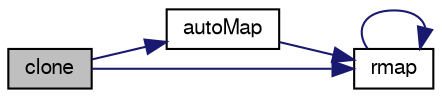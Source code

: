 digraph "clone"
{
  bgcolor="transparent";
  edge [fontname="FreeSans",fontsize="10",labelfontname="FreeSans",labelfontsize="10"];
  node [fontname="FreeSans",fontsize="10",shape=record];
  rankdir="LR";
  Node22 [label="clone",height=0.2,width=0.4,color="black", fillcolor="grey75", style="filled", fontcolor="black"];
  Node22 -> Node23 [color="midnightblue",fontsize="10",style="solid",fontname="FreeSans"];
  Node23 [label="autoMap",height=0.2,width=0.4,color="black",URL="$a22118.html#a0ab0c43ce90d756c88dd81e3d0a9eef5",tooltip="Map (and resize as needed) from self given a mapping object. "];
  Node23 -> Node24 [color="midnightblue",fontsize="10",style="solid",fontname="FreeSans"];
  Node24 [label="rmap",height=0.2,width=0.4,color="black",URL="$a22118.html#abe233fd0f00c5f2012c2a8f57f20f5cb",tooltip="Reverse map the given fvPatchField onto this fvPatchField. "];
  Node24 -> Node24 [color="midnightblue",fontsize="10",style="solid",fontname="FreeSans"];
  Node22 -> Node24 [color="midnightblue",fontsize="10",style="solid",fontname="FreeSans"];
}
